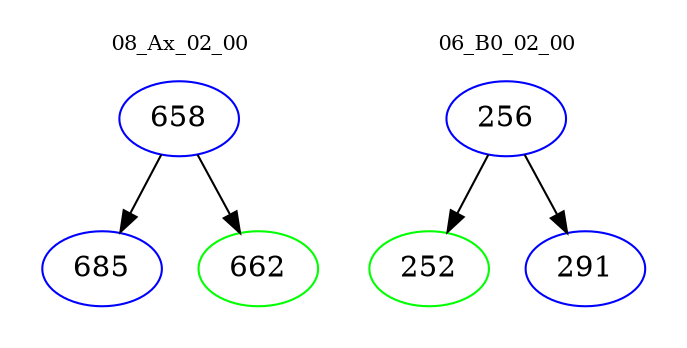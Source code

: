 digraph{
subgraph cluster_0 {
color = white
label = "08_Ax_02_00";
fontsize=10;
T0_658 [label="658", color="blue"]
T0_658 -> T0_685 [color="black"]
T0_685 [label="685", color="blue"]
T0_658 -> T0_662 [color="black"]
T0_662 [label="662", color="green"]
}
subgraph cluster_1 {
color = white
label = "06_B0_02_00";
fontsize=10;
T1_256 [label="256", color="blue"]
T1_256 -> T1_252 [color="black"]
T1_252 [label="252", color="green"]
T1_256 -> T1_291 [color="black"]
T1_291 [label="291", color="blue"]
}
}
